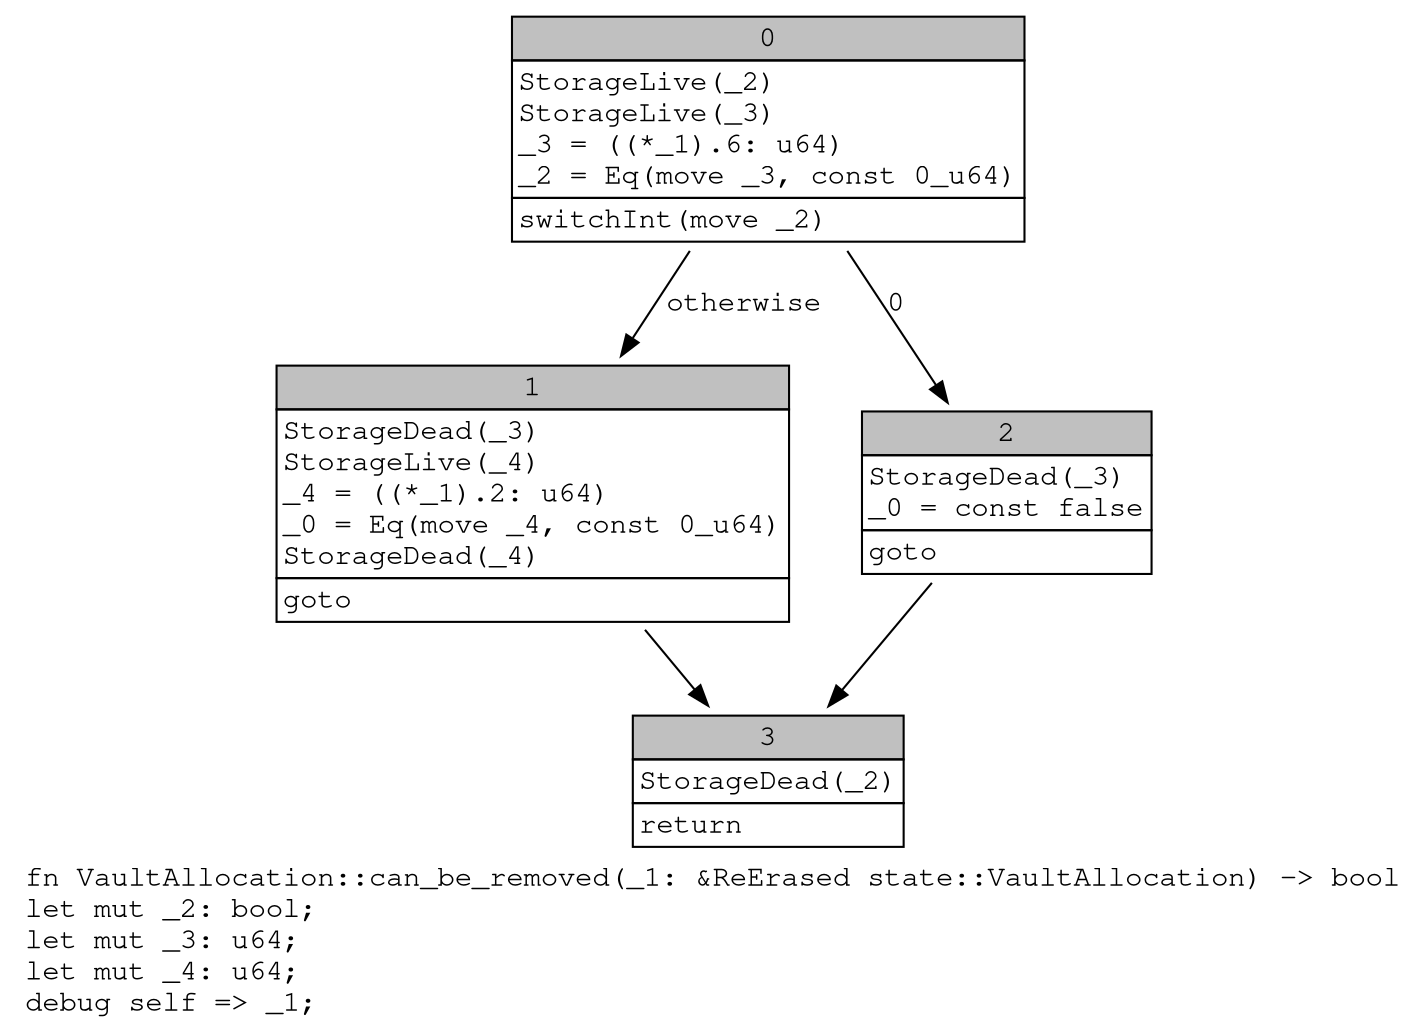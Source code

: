 digraph Mir_0_516 {
    graph [fontname="Courier, monospace"];
    node [fontname="Courier, monospace"];
    edge [fontname="Courier, monospace"];
    label=<fn VaultAllocation::can_be_removed(_1: &amp;ReErased state::VaultAllocation) -&gt; bool<br align="left"/>let mut _2: bool;<br align="left"/>let mut _3: u64;<br align="left"/>let mut _4: u64;<br align="left"/>debug self =&gt; _1;<br align="left"/>>;
    bb0__0_516 [shape="none", label=<<table border="0" cellborder="1" cellspacing="0"><tr><td bgcolor="gray" align="center" colspan="1">0</td></tr><tr><td align="left" balign="left">StorageLive(_2)<br/>StorageLive(_3)<br/>_3 = ((*_1).6: u64)<br/>_2 = Eq(move _3, const 0_u64)<br/></td></tr><tr><td align="left">switchInt(move _2)</td></tr></table>>];
    bb1__0_516 [shape="none", label=<<table border="0" cellborder="1" cellspacing="0"><tr><td bgcolor="gray" align="center" colspan="1">1</td></tr><tr><td align="left" balign="left">StorageDead(_3)<br/>StorageLive(_4)<br/>_4 = ((*_1).2: u64)<br/>_0 = Eq(move _4, const 0_u64)<br/>StorageDead(_4)<br/></td></tr><tr><td align="left">goto</td></tr></table>>];
    bb2__0_516 [shape="none", label=<<table border="0" cellborder="1" cellspacing="0"><tr><td bgcolor="gray" align="center" colspan="1">2</td></tr><tr><td align="left" balign="left">StorageDead(_3)<br/>_0 = const false<br/></td></tr><tr><td align="left">goto</td></tr></table>>];
    bb3__0_516 [shape="none", label=<<table border="0" cellborder="1" cellspacing="0"><tr><td bgcolor="gray" align="center" colspan="1">3</td></tr><tr><td align="left" balign="left">StorageDead(_2)<br/></td></tr><tr><td align="left">return</td></tr></table>>];
    bb0__0_516 -> bb2__0_516 [label="0"];
    bb0__0_516 -> bb1__0_516 [label="otherwise"];
    bb1__0_516 -> bb3__0_516 [label=""];
    bb2__0_516 -> bb3__0_516 [label=""];
}
